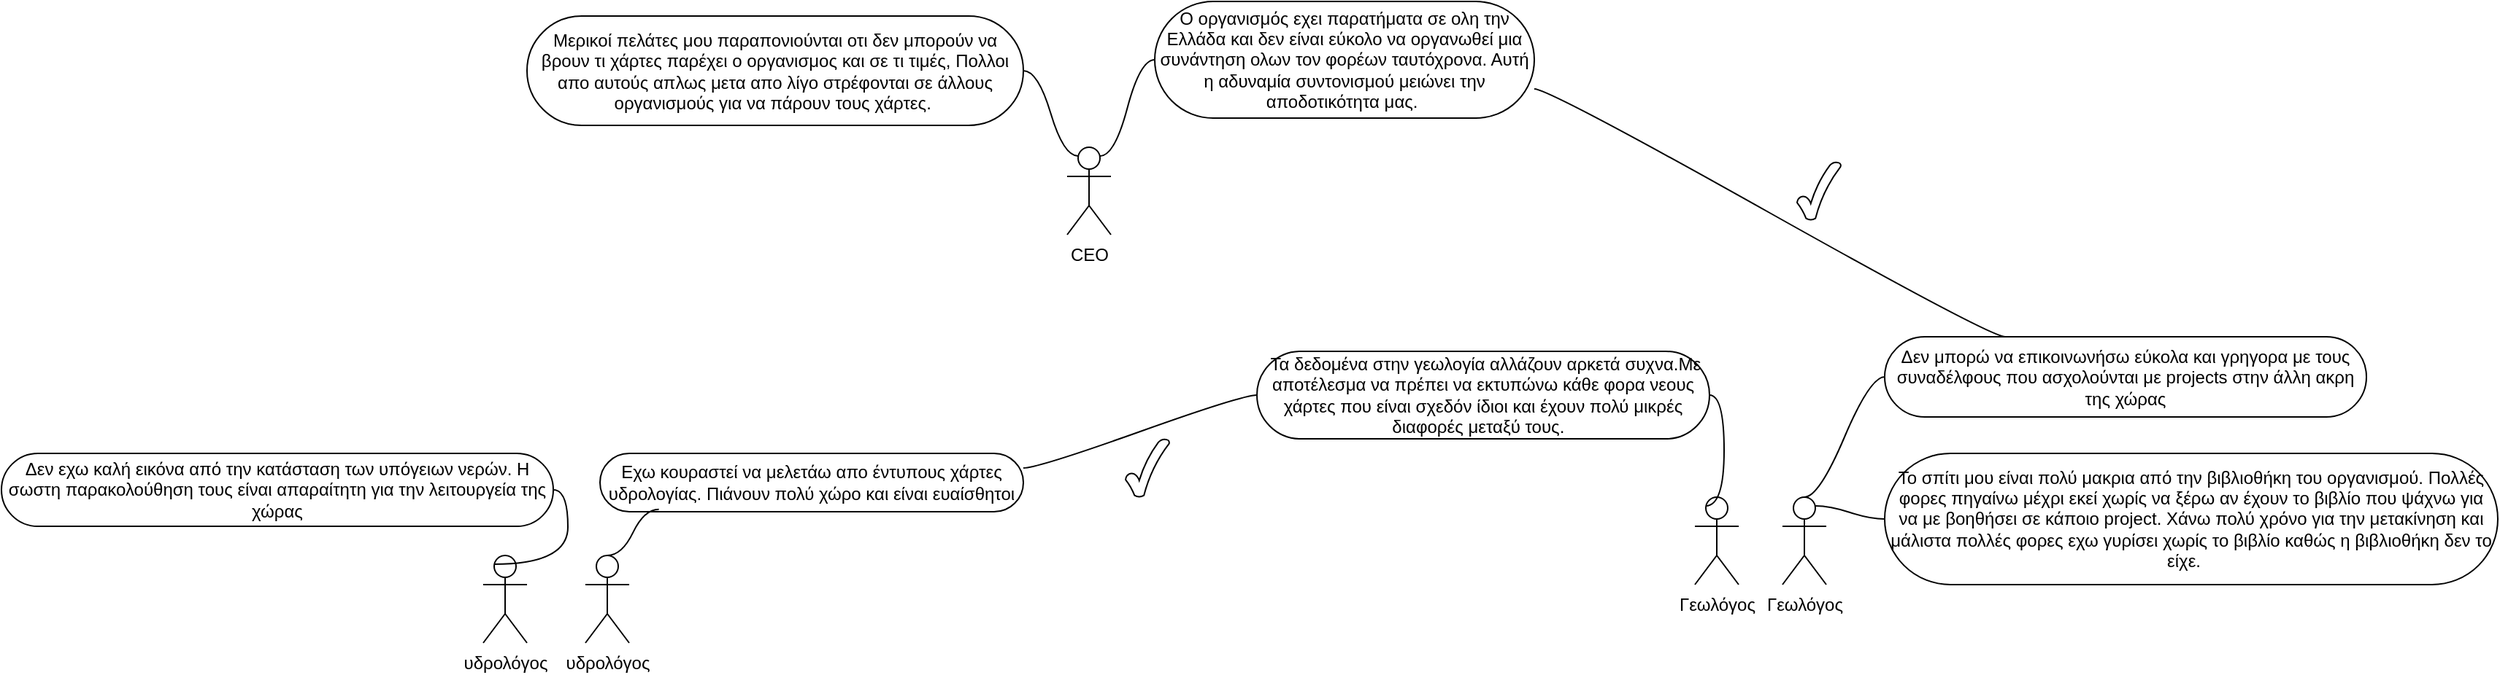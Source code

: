 <mxfile version="21.2.3" type="github">
  <diagram name="Σελίδα-1" id="0HPzzRoCCEc05kX_OtVX">
    <mxGraphModel dx="2749" dy="901" grid="1" gridSize="10" guides="1" tooltips="1" connect="1" arrows="1" fold="1" page="1" pageScale="1" pageWidth="827" pageHeight="1169" math="0" shadow="0">
      <root>
        <mxCell id="0" />
        <mxCell id="1" parent="0" />
        <mxCell id="nEepf2eeYOMH0jUjjnY--1" value="CEO" style="shape=umlActor;verticalLabelPosition=bottom;verticalAlign=top;html=1;" parent="1" vertex="1">
          <mxGeometry x="120" y="140" width="30" height="60" as="geometry" />
        </mxCell>
        <mxCell id="nEepf2eeYOMH0jUjjnY--6" value="Ο οργανισμός εχει παρατήματα σε ολη την Ελλάδα και δεν είναι εύκολο να οργανωθεί μια συνάντηση ολων τον φορέων ταυτόχρονα. Αυτή η αδυναμία συντονισμού μειώνει την αποδοτικότητα μας.&amp;nbsp;" style="whiteSpace=wrap;html=1;rounded=1;arcSize=50;align=center;verticalAlign=middle;strokeWidth=1;autosize=1;spacing=4;treeFolding=1;treeMoving=1;newEdgeStyle={&quot;edgeStyle&quot;:&quot;entityRelationEdgeStyle&quot;,&quot;startArrow&quot;:&quot;none&quot;,&quot;endArrow&quot;:&quot;none&quot;,&quot;segment&quot;:10,&quot;curved&quot;:1,&quot;sourcePerimeterSpacing&quot;:0,&quot;targetPerimeterSpacing&quot;:0};" parent="1" vertex="1">
          <mxGeometry x="180" y="40" width="260" height="80" as="geometry" />
        </mxCell>
        <mxCell id="nEepf2eeYOMH0jUjjnY--7" value="" style="edgeStyle=entityRelationEdgeStyle;startArrow=none;endArrow=none;segment=10;curved=1;sourcePerimeterSpacing=0;targetPerimeterSpacing=0;rounded=0;exitX=0.75;exitY=0.1;exitDx=0;exitDy=0;exitPerimeter=0;" parent="1" source="nEepf2eeYOMH0jUjjnY--1" target="nEepf2eeYOMH0jUjjnY--6" edge="1">
          <mxGeometry relative="1" as="geometry">
            <mxPoint x="160" y="100" as="sourcePoint" />
          </mxGeometry>
        </mxCell>
        <mxCell id="nEepf2eeYOMH0jUjjnY--10" value="Μερικοί πελάτες μου παραπονιούνται οτι δεν μπορούν να βρουν τι χάρτες παρέχει ο οργανισμος και σε τι τιμές, Πoλλοι απο αυτούς απλως μετα απο λίγο στρέφονται σε άλλους οργανισμούς για να πάρουν τους χάρτες.&amp;nbsp;" style="whiteSpace=wrap;html=1;rounded=1;arcSize=50;align=center;verticalAlign=middle;strokeWidth=1;autosize=1;spacing=4;treeFolding=1;treeMoving=1;newEdgeStyle={&quot;edgeStyle&quot;:&quot;entityRelationEdgeStyle&quot;,&quot;startArrow&quot;:&quot;none&quot;,&quot;endArrow&quot;:&quot;none&quot;,&quot;segment&quot;:10,&quot;curved&quot;:1,&quot;sourcePerimeterSpacing&quot;:0,&quot;targetPerimeterSpacing&quot;:0};" parent="1" vertex="1">
          <mxGeometry x="-250" y="50" width="340" height="75" as="geometry" />
        </mxCell>
        <mxCell id="nEepf2eeYOMH0jUjjnY--11" value="" style="edgeStyle=entityRelationEdgeStyle;startArrow=none;endArrow=none;segment=10;curved=1;sourcePerimeterSpacing=0;targetPerimeterSpacing=0;rounded=0;exitX=0.25;exitY=0.1;exitDx=0;exitDy=0;exitPerimeter=0;" parent="1" source="nEepf2eeYOMH0jUjjnY--1" target="nEepf2eeYOMH0jUjjnY--10" edge="1">
          <mxGeometry relative="1" as="geometry">
            <mxPoint x="-70" y="132" as="sourcePoint" />
          </mxGeometry>
        </mxCell>
        <mxCell id="exnMLXb53j5eCIuaalZw-4" value="Γεωλόγος" style="shape=umlActor;verticalLabelPosition=bottom;verticalAlign=top;html=1;" vertex="1" parent="1">
          <mxGeometry x="610" y="380" width="30" height="60" as="geometry" />
        </mxCell>
        <mxCell id="exnMLXb53j5eCIuaalZw-7" value="Το σπίτι μου είναι πολύ μακρια από την βιβλιοθήκη του οργανισμού. Πολλές φορες πηγαίνω μέχρι εκεί χωρίς να ξέρω αν έχουν το βιβλίο που ψάχνω για να με βοηθήσει σε κάποιο project. Χάνω πολύ χρόνο για την μετακίνηση και μάλιστα πολλές φορες εχω γυρίσει χωρίς το βιβλίο καθώς η βιβλιοθήκη δεν το είχε.&amp;nbsp; &amp;nbsp;" style="whiteSpace=wrap;html=1;rounded=1;arcSize=50;align=center;verticalAlign=middle;strokeWidth=1;autosize=1;spacing=4;treeFolding=1;treeMoving=1;newEdgeStyle={&quot;edgeStyle&quot;:&quot;entityRelationEdgeStyle&quot;,&quot;startArrow&quot;:&quot;none&quot;,&quot;endArrow&quot;:&quot;none&quot;,&quot;segment&quot;:10,&quot;curved&quot;:1,&quot;sourcePerimeterSpacing&quot;:0,&quot;targetPerimeterSpacing&quot;:0};" vertex="1" parent="1">
          <mxGeometry x="680" y="350" width="420" height="90" as="geometry" />
        </mxCell>
        <mxCell id="exnMLXb53j5eCIuaalZw-8" value="" style="edgeStyle=entityRelationEdgeStyle;startArrow=none;endArrow=none;segment=10;curved=1;sourcePerimeterSpacing=0;targetPerimeterSpacing=0;rounded=0;exitX=0.75;exitY=0.1;exitDx=0;exitDy=0;exitPerimeter=0;" edge="1" target="exnMLXb53j5eCIuaalZw-7" parent="1" source="exnMLXb53j5eCIuaalZw-4">
          <mxGeometry relative="1" as="geometry">
            <mxPoint x="670" y="370" as="sourcePoint" />
          </mxGeometry>
        </mxCell>
        <mxCell id="exnMLXb53j5eCIuaalZw-10" value="Γεωλόγος" style="shape=umlActor;verticalLabelPosition=bottom;verticalAlign=top;html=1;" vertex="1" parent="1">
          <mxGeometry x="550" y="380" width="30" height="60" as="geometry" />
        </mxCell>
        <mxCell id="exnMLXb53j5eCIuaalZw-28" style="edgeStyle=entityRelationEdgeStyle;rounded=0;orthogonalLoop=1;jettySize=auto;html=1;startArrow=none;endArrow=none;segment=10;curved=1;sourcePerimeterSpacing=0;targetPerimeterSpacing=0;exitX=0.25;exitY=0;exitDx=0;exitDy=0;entryX=1;entryY=0.75;entryDx=0;entryDy=0;" edge="1" parent="1" source="exnMLXb53j5eCIuaalZw-26" target="nEepf2eeYOMH0jUjjnY--6">
          <mxGeometry relative="1" as="geometry" />
        </mxCell>
        <mxCell id="exnMLXb53j5eCIuaalZw-26" value="Δεν μπορώ να επικοινωνήσω εύκολα και γρηγορα με τους συναδέλφους που ασχολούνται με projects στην άλλη ακρη της χώρας" style="whiteSpace=wrap;html=1;rounded=1;arcSize=50;align=center;verticalAlign=middle;strokeWidth=1;autosize=1;spacing=4;treeFolding=1;treeMoving=1;newEdgeStyle={&quot;edgeStyle&quot;:&quot;entityRelationEdgeStyle&quot;,&quot;startArrow&quot;:&quot;none&quot;,&quot;endArrow&quot;:&quot;none&quot;,&quot;segment&quot;:10,&quot;curved&quot;:1,&quot;sourcePerimeterSpacing&quot;:0,&quot;targetPerimeterSpacing&quot;:0};" vertex="1" parent="1">
          <mxGeometry x="680" y="270" width="330" height="55" as="geometry" />
        </mxCell>
        <mxCell id="exnMLXb53j5eCIuaalZw-27" value="" style="edgeStyle=entityRelationEdgeStyle;startArrow=none;endArrow=none;segment=10;curved=1;sourcePerimeterSpacing=0;targetPerimeterSpacing=0;rounded=0;exitX=0.5;exitY=0;exitDx=0;exitDy=0;exitPerimeter=0;" edge="1" target="exnMLXb53j5eCIuaalZw-26" parent="1" source="exnMLXb53j5eCIuaalZw-4">
          <mxGeometry relative="1" as="geometry">
            <mxPoint x="650" y="310" as="sourcePoint" />
          </mxGeometry>
        </mxCell>
        <mxCell id="exnMLXb53j5eCIuaalZw-29" value="&amp;nbsp;Τα δεδομένα στην γεωλογία αλλάζουν αρκετά συχνα.Με αποτέλεσμα να πρέπει να εκτυπώνω κάθε φορα νεους χάρτες που είναι σχεδόν ίδιοι και έχουν πολύ μικρές διαφορές μεταξύ τους.&amp;nbsp;&amp;nbsp;" style="whiteSpace=wrap;html=1;rounded=1;arcSize=50;align=center;verticalAlign=middle;strokeWidth=1;autosize=1;spacing=4;treeFolding=1;treeMoving=1;newEdgeStyle={&quot;edgeStyle&quot;:&quot;entityRelationEdgeStyle&quot;,&quot;startArrow&quot;:&quot;none&quot;,&quot;endArrow&quot;:&quot;none&quot;,&quot;segment&quot;:10,&quot;curved&quot;:1,&quot;sourcePerimeterSpacing&quot;:0,&quot;targetPerimeterSpacing&quot;:0};" vertex="1" parent="1">
          <mxGeometry x="250" y="280" width="310" height="60" as="geometry" />
        </mxCell>
        <mxCell id="exnMLXb53j5eCIuaalZw-30" value="" style="edgeStyle=entityRelationEdgeStyle;startArrow=none;endArrow=none;segment=10;curved=1;sourcePerimeterSpacing=0;targetPerimeterSpacing=0;rounded=0;exitX=0.25;exitY=0.1;exitDx=0;exitDy=0;exitPerimeter=0;" edge="1" target="exnMLXb53j5eCIuaalZw-29" parent="1" source="exnMLXb53j5eCIuaalZw-10">
          <mxGeometry relative="1" as="geometry">
            <mxPoint x="350" y="394" as="sourcePoint" />
          </mxGeometry>
        </mxCell>
        <mxCell id="exnMLXb53j5eCIuaalZw-31" value="υδρολόγος" style="shape=umlActor;verticalLabelPosition=bottom;verticalAlign=top;html=1;" vertex="1" parent="1">
          <mxGeometry x="-280" y="420" width="30" height="60" as="geometry" />
        </mxCell>
        <mxCell id="exnMLXb53j5eCIuaalZw-32" value="υδρολόγος" style="shape=umlActor;verticalLabelPosition=bottom;verticalAlign=top;html=1;" vertex="1" parent="1">
          <mxGeometry x="-210" y="420" width="30" height="60" as="geometry" />
        </mxCell>
        <mxCell id="exnMLXb53j5eCIuaalZw-37" style="edgeStyle=entityRelationEdgeStyle;rounded=0;orthogonalLoop=1;jettySize=auto;html=1;startArrow=none;endArrow=none;segment=10;curved=1;sourcePerimeterSpacing=0;targetPerimeterSpacing=0;exitX=1;exitY=0.25;exitDx=0;exitDy=0;" edge="1" parent="1" source="exnMLXb53j5eCIuaalZw-35" target="exnMLXb53j5eCIuaalZw-29">
          <mxGeometry relative="1" as="geometry" />
        </mxCell>
        <mxCell id="exnMLXb53j5eCIuaalZw-35" value="Εχω κουραστεί να μελετάω απο έντυπους χάρτες υδρολογίας. Πιάνουν πολύ χώρο και είναι ευαίσθητοι" style="whiteSpace=wrap;html=1;rounded=1;arcSize=50;align=center;verticalAlign=middle;strokeWidth=1;autosize=1;spacing=4;treeFolding=1;treeMoving=1;newEdgeStyle={&quot;edgeStyle&quot;:&quot;entityRelationEdgeStyle&quot;,&quot;startArrow&quot;:&quot;none&quot;,&quot;endArrow&quot;:&quot;none&quot;,&quot;segment&quot;:10,&quot;curved&quot;:1,&quot;sourcePerimeterSpacing&quot;:0,&quot;targetPerimeterSpacing&quot;:0};" vertex="1" parent="1">
          <mxGeometry x="-200" y="350" width="290" height="40" as="geometry" />
        </mxCell>
        <mxCell id="exnMLXb53j5eCIuaalZw-36" value="" style="edgeStyle=entityRelationEdgeStyle;startArrow=none;endArrow=none;segment=10;curved=1;sourcePerimeterSpacing=0;targetPerimeterSpacing=0;rounded=0;exitX=0.5;exitY=0;exitDx=0;exitDy=0;exitPerimeter=0;entryX=0.139;entryY=0.96;entryDx=0;entryDy=0;entryPerimeter=0;" edge="1" target="exnMLXb53j5eCIuaalZw-35" parent="1" source="exnMLXb53j5eCIuaalZw-32">
          <mxGeometry relative="1" as="geometry">
            <mxPoint x="-170" y="408" as="sourcePoint" />
          </mxGeometry>
        </mxCell>
        <mxCell id="exnMLXb53j5eCIuaalZw-38" value="Δεν εχω καλή εικόνα από την κατάσταση των υπόγειων νερών. Η σωστη παρακολούθηση τους είναι απαραίτητη για την λειτουργεία της χώρας" style="whiteSpace=wrap;html=1;rounded=1;arcSize=50;align=center;verticalAlign=middle;strokeWidth=1;autosize=1;spacing=4;treeFolding=1;treeMoving=1;newEdgeStyle={&quot;edgeStyle&quot;:&quot;entityRelationEdgeStyle&quot;,&quot;startArrow&quot;:&quot;none&quot;,&quot;endArrow&quot;:&quot;none&quot;,&quot;segment&quot;:10,&quot;curved&quot;:1,&quot;sourcePerimeterSpacing&quot;:0,&quot;targetPerimeterSpacing&quot;:0};" vertex="1" parent="1">
          <mxGeometry x="-610" y="350" width="378" height="50" as="geometry" />
        </mxCell>
        <mxCell id="exnMLXb53j5eCIuaalZw-39" value="" style="edgeStyle=entityRelationEdgeStyle;startArrow=none;endArrow=none;segment=10;curved=1;sourcePerimeterSpacing=0;targetPerimeterSpacing=0;rounded=0;exitX=0.25;exitY=0.1;exitDx=0;exitDy=0;exitPerimeter=0;" edge="1" target="exnMLXb53j5eCIuaalZw-38" parent="1" source="exnMLXb53j5eCIuaalZw-31">
          <mxGeometry relative="1" as="geometry">
            <mxPoint x="-440" y="404" as="sourcePoint" />
          </mxGeometry>
        </mxCell>
        <mxCell id="exnMLXb53j5eCIuaalZw-40" value="" style="verticalLabelPosition=bottom;verticalAlign=top;html=1;shape=mxgraph.basic.tick" vertex="1" parent="1">
          <mxGeometry x="160" y="340" width="30" height="40" as="geometry" />
        </mxCell>
        <mxCell id="exnMLXb53j5eCIuaalZw-41" value="" style="verticalLabelPosition=bottom;verticalAlign=top;html=1;shape=mxgraph.basic.tick" vertex="1" parent="1">
          <mxGeometry x="620" y="150" width="30" height="40" as="geometry" />
        </mxCell>
      </root>
    </mxGraphModel>
  </diagram>
</mxfile>
